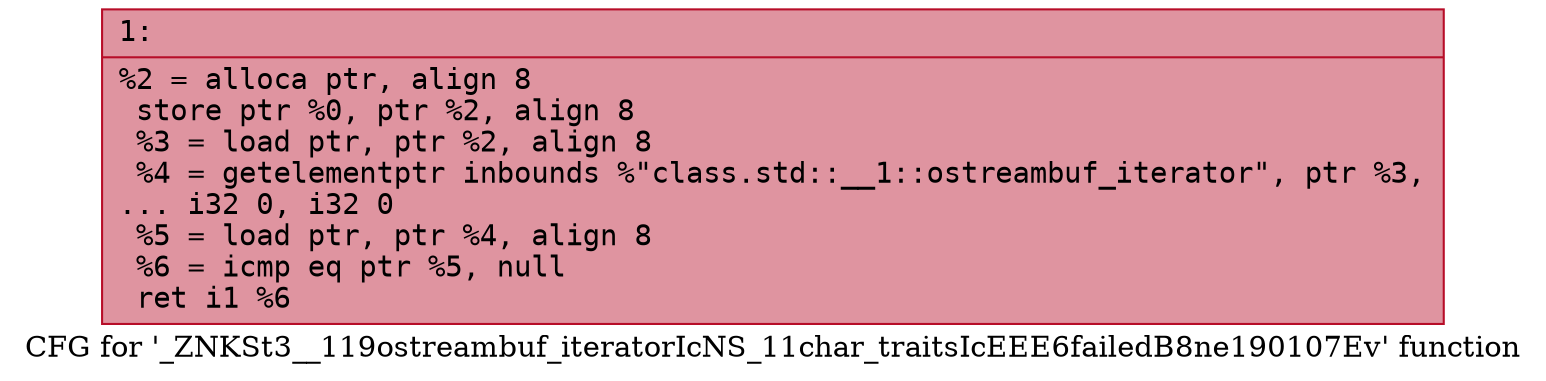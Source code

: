 digraph "CFG for '_ZNKSt3__119ostreambuf_iteratorIcNS_11char_traitsIcEEE6failedB8ne190107Ev' function" {
	label="CFG for '_ZNKSt3__119ostreambuf_iteratorIcNS_11char_traitsIcEEE6failedB8ne190107Ev' function";

	Node0x6000005c75c0 [shape=record,color="#b70d28ff", style=filled, fillcolor="#b70d2870" fontname="Courier",label="{1:\l|  %2 = alloca ptr, align 8\l  store ptr %0, ptr %2, align 8\l  %3 = load ptr, ptr %2, align 8\l  %4 = getelementptr inbounds %\"class.std::__1::ostreambuf_iterator\", ptr %3,\l... i32 0, i32 0\l  %5 = load ptr, ptr %4, align 8\l  %6 = icmp eq ptr %5, null\l  ret i1 %6\l}"];
}

